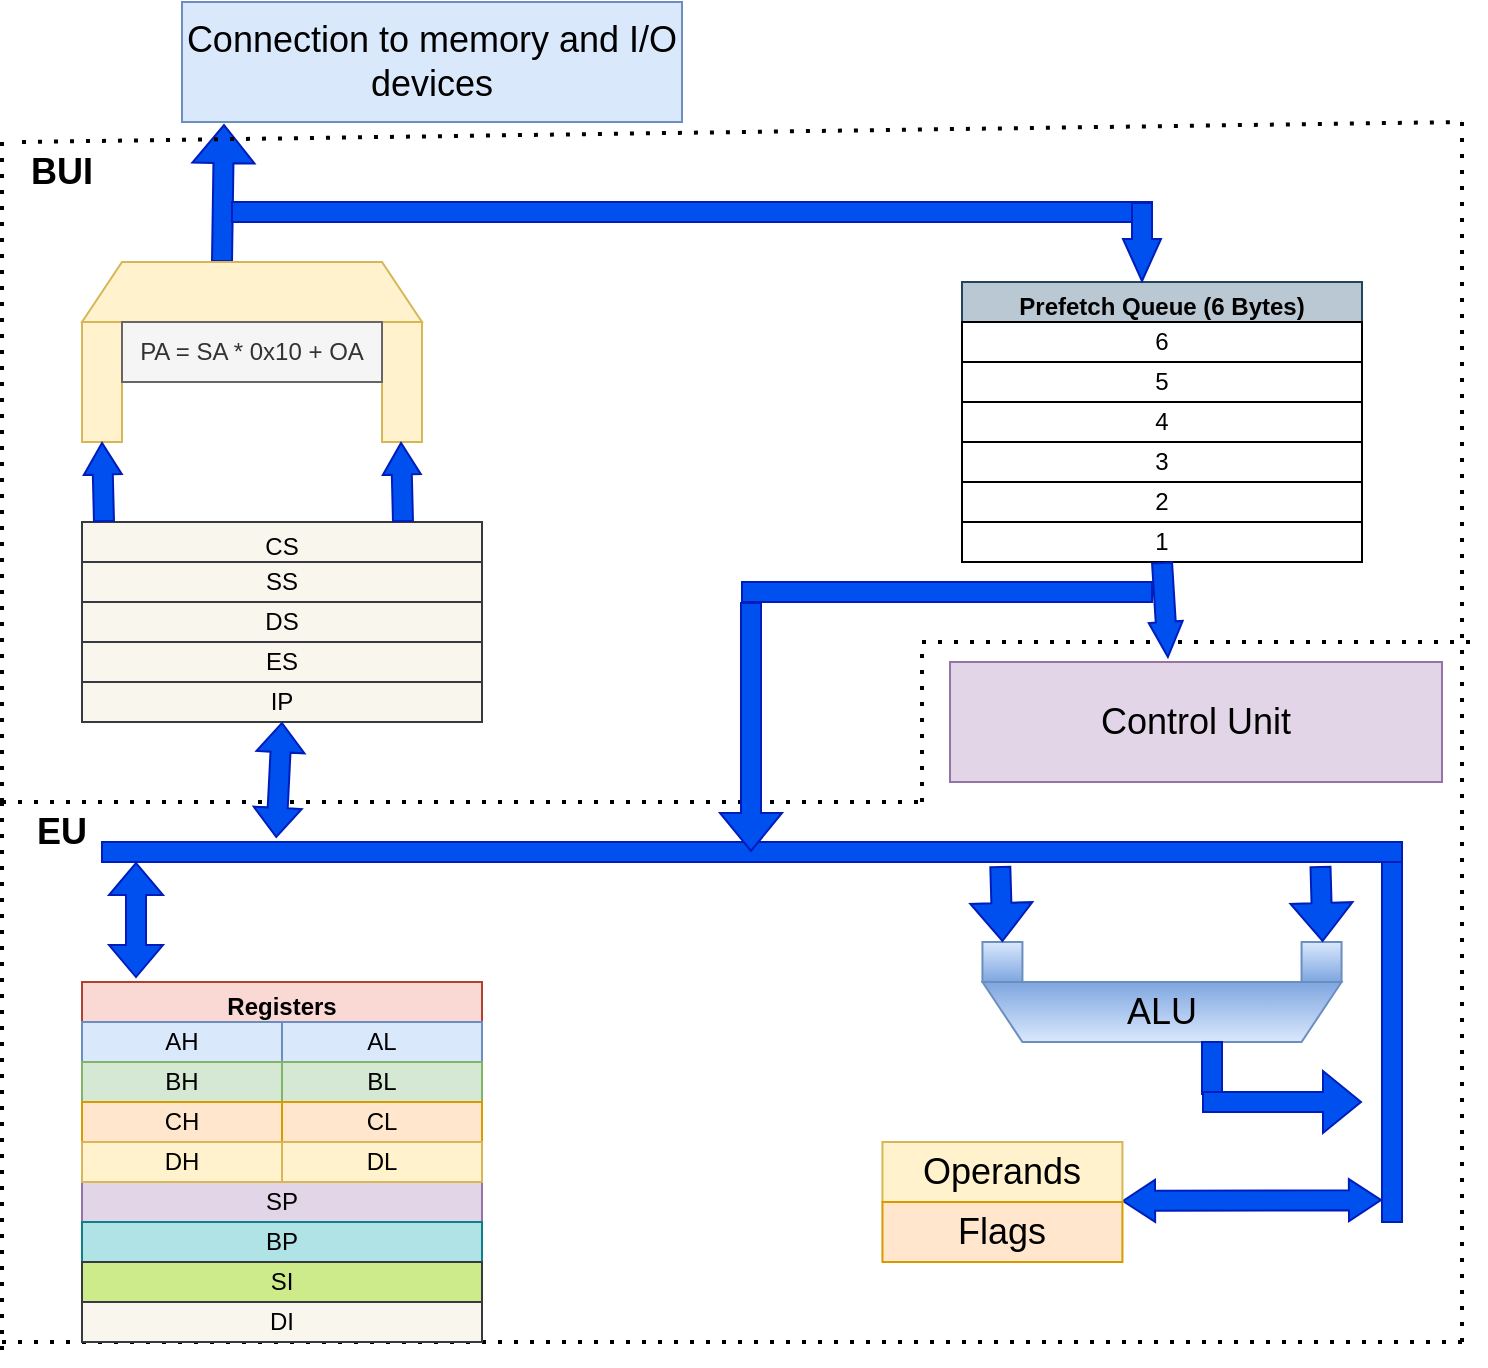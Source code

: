 <mxfile version="20.4.0" type="device"><diagram id="ZgaB3xSpjy_PQu0gBcx8" name="Seite-1"><mxGraphModel dx="2249" dy="744" grid="1" gridSize="10" guides="1" tooltips="1" connect="1" arrows="1" fold="1" page="1" pageScale="1" pageWidth="827" pageHeight="1169" math="0" shadow="0"><root><mxCell id="0"/><mxCell id="1" parent="0"/><mxCell id="2iAnT835aeZsjb-HOjOZ-1" value="Connection to memory and I/O devices" style="rounded=0;whiteSpace=wrap;html=1;fillColor=#dae8fc;strokeColor=#6c8ebf;fontSize=18;" vertex="1" parent="1"><mxGeometry x="30" y="20" width="250" height="60" as="geometry"/></mxCell><mxCell id="2iAnT835aeZsjb-HOjOZ-3" value="" style="shape=flexArrow;endArrow=classic;html=1;rounded=0;entryX=0.084;entryY=1.017;entryDx=0;entryDy=0;entryPerimeter=0;fillColor=#0050ef;strokeColor=#001DBC;" edge="1" parent="1" target="2iAnT835aeZsjb-HOjOZ-1"><mxGeometry width="50" height="50" relative="1" as="geometry"><mxPoint x="50" y="150" as="sourcePoint"/><mxPoint x="50" y="80" as="targetPoint"/></mxGeometry></mxCell><mxCell id="2iAnT835aeZsjb-HOjOZ-4" value="" style="rounded=0;whiteSpace=wrap;html=1;fillColor=#0050ef;fontColor=#ffffff;strokeColor=#001DBC;" vertex="1" parent="1"><mxGeometry x="55" y="120" width="460" height="10" as="geometry"/></mxCell><mxCell id="2iAnT835aeZsjb-HOjOZ-7" value="Prefetch Queue (6 Bytes)" style="swimlane;fillColor=#bac8d3;strokeColor=#23445d;" vertex="1" parent="1"><mxGeometry x="420" y="160" width="200" height="140" as="geometry"/></mxCell><mxCell id="2iAnT835aeZsjb-HOjOZ-6" value="6" style="rounded=0;whiteSpace=wrap;html=1;" vertex="1" parent="2iAnT835aeZsjb-HOjOZ-7"><mxGeometry y="20" width="200" height="20" as="geometry"/></mxCell><mxCell id="2iAnT835aeZsjb-HOjOZ-8" value="5" style="rounded=0;whiteSpace=wrap;html=1;" vertex="1" parent="2iAnT835aeZsjb-HOjOZ-7"><mxGeometry y="40" width="200" height="20" as="geometry"/></mxCell><mxCell id="2iAnT835aeZsjb-HOjOZ-9" value="4" style="rounded=0;whiteSpace=wrap;html=1;" vertex="1" parent="2iAnT835aeZsjb-HOjOZ-7"><mxGeometry y="60" width="200" height="20" as="geometry"/></mxCell><mxCell id="2iAnT835aeZsjb-HOjOZ-10" value="3" style="rounded=0;whiteSpace=wrap;html=1;" vertex="1" parent="2iAnT835aeZsjb-HOjOZ-7"><mxGeometry y="80" width="200" height="20" as="geometry"/></mxCell><mxCell id="2iAnT835aeZsjb-HOjOZ-11" value="2" style="rounded=0;whiteSpace=wrap;html=1;" vertex="1" parent="2iAnT835aeZsjb-HOjOZ-7"><mxGeometry y="100" width="200" height="20" as="geometry"/></mxCell><mxCell id="2iAnT835aeZsjb-HOjOZ-12" value="1" style="rounded=0;whiteSpace=wrap;html=1;" vertex="1" parent="2iAnT835aeZsjb-HOjOZ-7"><mxGeometry y="120" width="200" height="20" as="geometry"/></mxCell><mxCell id="2iAnT835aeZsjb-HOjOZ-14" value="" style="endArrow=none;dashed=1;html=1;dashPattern=1 3;strokeWidth=2;rounded=0;" edge="1" parent="1"><mxGeometry width="50" height="50" relative="1" as="geometry"><mxPoint x="-60" y="420" as="sourcePoint"/><mxPoint x="-60" y="90" as="targetPoint"/></mxGeometry></mxCell><mxCell id="2iAnT835aeZsjb-HOjOZ-16" value="" style="endArrow=none;dashed=1;html=1;dashPattern=1 3;strokeWidth=2;rounded=0;" edge="1" parent="1"><mxGeometry width="50" height="50" relative="1" as="geometry"><mxPoint x="400" y="420" as="sourcePoint"/><mxPoint x="400" y="340" as="targetPoint"/></mxGeometry></mxCell><mxCell id="2iAnT835aeZsjb-HOjOZ-17" value="" style="endArrow=none;dashed=1;html=1;dashPattern=1 3;strokeWidth=2;rounded=0;" edge="1" parent="1"><mxGeometry width="50" height="50" relative="1" as="geometry"><mxPoint x="400" y="340" as="sourcePoint"/><mxPoint x="680" y="340" as="targetPoint"/></mxGeometry></mxCell><mxCell id="2iAnT835aeZsjb-HOjOZ-18" value="" style="endArrow=none;dashed=1;html=1;dashPattern=1 3;strokeWidth=2;rounded=0;" edge="1" parent="1"><mxGeometry width="50" height="50" relative="1" as="geometry"><mxPoint x="670" y="80" as="sourcePoint"/><mxPoint x="670" y="340" as="targetPoint"/></mxGeometry></mxCell><mxCell id="2iAnT835aeZsjb-HOjOZ-19" value="" style="endArrow=none;dashed=1;html=1;dashPattern=1 3;strokeWidth=2;rounded=0;" edge="1" parent="1"><mxGeometry width="50" height="50" relative="1" as="geometry"><mxPoint x="-50" y="90" as="sourcePoint"/><mxPoint x="670" y="80" as="targetPoint"/></mxGeometry></mxCell><mxCell id="2iAnT835aeZsjb-HOjOZ-20" value="&lt;b&gt;&lt;font style=&quot;font-size: 13px;&quot;&gt;&lt;font style=&quot;font-size: 14px;&quot;&gt;&lt;font style=&quot;font-size: 15px;&quot;&gt;&lt;font style=&quot;font-size: 16px;&quot;&gt;&lt;font style=&quot;font-size: 17px;&quot;&gt;&lt;font style=&quot;font-size: 18px;&quot;&gt;BUI&lt;/font&gt;&lt;/font&gt;&lt;/font&gt;&lt;/font&gt;&lt;/font&gt;&lt;/font&gt;&lt;/b&gt;" style="text;html=1;strokeColor=none;fillColor=none;align=center;verticalAlign=middle;whiteSpace=wrap;rounded=0;" vertex="1" parent="1"><mxGeometry x="-60" y="90" width="60" height="30" as="geometry"/></mxCell><mxCell id="2iAnT835aeZsjb-HOjOZ-21" value="" style="endArrow=none;dashed=1;html=1;dashPattern=1 3;strokeWidth=2;rounded=0;startArrow=none;exitX=0;exitY=0;exitDx=0;exitDy=0;" edge="1" parent="1" source="2iAnT835aeZsjb-HOjOZ-26"><mxGeometry width="50" height="50" relative="1" as="geometry"><mxPoint x="-60" y="420" as="sourcePoint"/><mxPoint x="400" y="420" as="targetPoint"/></mxGeometry></mxCell><mxCell id="2iAnT835aeZsjb-HOjOZ-22" value="" style="endArrow=none;dashed=1;html=1;dashPattern=1 3;strokeWidth=2;rounded=0;fontSize=18;" edge="1" parent="1"><mxGeometry width="50" height="50" relative="1" as="geometry"><mxPoint x="-60" y="420" as="sourcePoint"/><mxPoint x="-60" y="700" as="targetPoint"/></mxGeometry></mxCell><mxCell id="2iAnT835aeZsjb-HOjOZ-23" value="" style="endArrow=none;dashed=1;html=1;dashPattern=1 3;strokeWidth=2;rounded=0;fontSize=18;" edge="1" parent="1"><mxGeometry width="50" height="50" relative="1" as="geometry"><mxPoint x="-60" y="690" as="sourcePoint"/><mxPoint x="670" y="690" as="targetPoint"/></mxGeometry></mxCell><mxCell id="2iAnT835aeZsjb-HOjOZ-24" value="" style="endArrow=none;dashed=1;html=1;dashPattern=1 3;strokeWidth=2;rounded=0;fontSize=18;" edge="1" parent="1"><mxGeometry width="50" height="50" relative="1" as="geometry"><mxPoint x="670" y="690" as="sourcePoint"/><mxPoint x="670" y="340" as="targetPoint"/></mxGeometry></mxCell><mxCell id="2iAnT835aeZsjb-HOjOZ-25" value="Control Unit" style="rounded=0;whiteSpace=wrap;html=1;fontSize=18;fillColor=#e1d5e7;strokeColor=#9673a6;" vertex="1" parent="1"><mxGeometry x="414" y="350" width="246" height="60" as="geometry"/></mxCell><mxCell id="2iAnT835aeZsjb-HOjOZ-26" value="EU" style="text;html=1;strokeColor=none;fillColor=none;align=center;verticalAlign=middle;whiteSpace=wrap;rounded=0;fontSize=18;fontStyle=1" vertex="1" parent="1"><mxGeometry x="-60" y="420" width="60" height="30" as="geometry"/></mxCell><mxCell id="2iAnT835aeZsjb-HOjOZ-27" value="" style="endArrow=none;dashed=1;html=1;dashPattern=1 3;strokeWidth=2;rounded=0;" edge="1" parent="1" target="2iAnT835aeZsjb-HOjOZ-26"><mxGeometry width="50" height="50" relative="1" as="geometry"><mxPoint x="-60" y="420" as="sourcePoint"/><mxPoint x="400" y="420" as="targetPoint"/></mxGeometry></mxCell><mxCell id="2iAnT835aeZsjb-HOjOZ-28" value="" style="shape=trapezoid;perimeter=trapezoidPerimeter;whiteSpace=wrap;html=1;fixedSize=1;fontSize=18;fillColor=#fff2cc;strokeColor=#d6b656;" vertex="1" parent="1"><mxGeometry x="-20" y="150" width="170" height="30" as="geometry"/></mxCell><mxCell id="2iAnT835aeZsjb-HOjOZ-29" value="" style="rounded=0;whiteSpace=wrap;html=1;fontSize=18;fillColor=#fff2cc;strokeColor=#d6b656;" vertex="1" parent="1"><mxGeometry x="130" y="180" width="20" height="60" as="geometry"/></mxCell><mxCell id="2iAnT835aeZsjb-HOjOZ-30" value="" style="rounded=0;whiteSpace=wrap;html=1;fontSize=18;fillColor=#fff2cc;strokeColor=#d6b656;" vertex="1" parent="1"><mxGeometry x="-20" y="180" width="20" height="60" as="geometry"/></mxCell><mxCell id="2iAnT835aeZsjb-HOjOZ-34" value="CS" style="swimlane;fontStyle=0;fillColor=#f9f7ed;strokeColor=#36393d;" vertex="1" parent="1"><mxGeometry x="-20" y="280" width="200" height="100" as="geometry"/></mxCell><mxCell id="2iAnT835aeZsjb-HOjOZ-35" value="SS" style="rounded=0;whiteSpace=wrap;html=1;fillColor=#f9f7ed;strokeColor=#36393d;" vertex="1" parent="2iAnT835aeZsjb-HOjOZ-34"><mxGeometry y="20" width="200" height="20" as="geometry"/></mxCell><mxCell id="2iAnT835aeZsjb-HOjOZ-36" value="DS" style="rounded=0;whiteSpace=wrap;html=1;fillColor=#f9f7ed;strokeColor=#36393d;" vertex="1" parent="2iAnT835aeZsjb-HOjOZ-34"><mxGeometry y="40" width="200" height="20" as="geometry"/></mxCell><mxCell id="2iAnT835aeZsjb-HOjOZ-37" value="ES" style="rounded=0;whiteSpace=wrap;html=1;fillColor=#f9f7ed;strokeColor=#36393d;" vertex="1" parent="2iAnT835aeZsjb-HOjOZ-34"><mxGeometry y="60" width="200" height="20" as="geometry"/></mxCell><mxCell id="2iAnT835aeZsjb-HOjOZ-38" value="IP" style="rounded=0;whiteSpace=wrap;html=1;fillColor=#f9f7ed;strokeColor=#36393d;" vertex="1" parent="2iAnT835aeZsjb-HOjOZ-34"><mxGeometry y="80" width="200" height="20" as="geometry"/></mxCell><mxCell id="2iAnT835aeZsjb-HOjOZ-42" value="" style="shape=flexArrow;endArrow=classic;html=1;rounded=0;fontSize=18;entryX=0.5;entryY=1;entryDx=0;entryDy=0;endWidth=8;endSize=4.93;fillColor=#0050ef;strokeColor=#001DBC;" edge="1" parent="1"><mxGeometry width="50" height="50" relative="1" as="geometry"><mxPoint x="140.5" y="280" as="sourcePoint"/><mxPoint x="139.5" y="240" as="targetPoint"/><Array as="points"><mxPoint x="140" y="280"/></Array></mxGeometry></mxCell><mxCell id="2iAnT835aeZsjb-HOjOZ-44" value="Registers" style="swimlane;fillColor=#fad9d5;strokeColor=#ae4132;" vertex="1" parent="1"><mxGeometry x="-20" y="510" width="200" height="180" as="geometry"/></mxCell><mxCell id="2iAnT835aeZsjb-HOjOZ-45" value="AH" style="rounded=0;whiteSpace=wrap;html=1;fillColor=#dae8fc;strokeColor=#6c8ebf;" vertex="1" parent="2iAnT835aeZsjb-HOjOZ-44"><mxGeometry y="20" width="100" height="20" as="geometry"/></mxCell><mxCell id="2iAnT835aeZsjb-HOjOZ-49" value="SP" style="rounded=0;whiteSpace=wrap;html=1;fillColor=#e1d5e7;strokeColor=#9673a6;" vertex="1" parent="2iAnT835aeZsjb-HOjOZ-44"><mxGeometry y="100" width="200" height="20" as="geometry"/></mxCell><mxCell id="2iAnT835aeZsjb-HOjOZ-50" value="BP" style="rounded=0;whiteSpace=wrap;html=1;fillColor=#b0e3e6;strokeColor=#0e8088;" vertex="1" parent="2iAnT835aeZsjb-HOjOZ-44"><mxGeometry y="120" width="200" height="20" as="geometry"/></mxCell><mxCell id="2iAnT835aeZsjb-HOjOZ-51" value="AL" style="rounded=0;whiteSpace=wrap;html=1;fillColor=#dae8fc;strokeColor=#6c8ebf;" vertex="1" parent="2iAnT835aeZsjb-HOjOZ-44"><mxGeometry x="100" y="20" width="100" height="20" as="geometry"/></mxCell><mxCell id="2iAnT835aeZsjb-HOjOZ-52" value="BH" style="rounded=0;whiteSpace=wrap;html=1;fillColor=#d5e8d4;strokeColor=#82b366;" vertex="1" parent="2iAnT835aeZsjb-HOjOZ-44"><mxGeometry y="40" width="100" height="20" as="geometry"/></mxCell><mxCell id="2iAnT835aeZsjb-HOjOZ-53" value="BL" style="rounded=0;whiteSpace=wrap;html=1;fillColor=#d5e8d4;strokeColor=#82b366;" vertex="1" parent="2iAnT835aeZsjb-HOjOZ-44"><mxGeometry x="100" y="40" width="100" height="20" as="geometry"/></mxCell><mxCell id="2iAnT835aeZsjb-HOjOZ-54" value="CH" style="rounded=0;whiteSpace=wrap;html=1;fillColor=#ffe6cc;strokeColor=#d79b00;" vertex="1" parent="2iAnT835aeZsjb-HOjOZ-44"><mxGeometry y="60" width="100" height="20" as="geometry"/></mxCell><mxCell id="2iAnT835aeZsjb-HOjOZ-55" value="CL" style="rounded=0;whiteSpace=wrap;html=1;fillColor=#ffe6cc;strokeColor=#d79b00;" vertex="1" parent="2iAnT835aeZsjb-HOjOZ-44"><mxGeometry x="100" y="60" width="100" height="20" as="geometry"/></mxCell><mxCell id="2iAnT835aeZsjb-HOjOZ-56" value="DH" style="rounded=0;whiteSpace=wrap;html=1;fillColor=#fff2cc;strokeColor=#d6b656;" vertex="1" parent="2iAnT835aeZsjb-HOjOZ-44"><mxGeometry y="80" width="100" height="20" as="geometry"/></mxCell><mxCell id="2iAnT835aeZsjb-HOjOZ-57" value="DL" style="rounded=0;whiteSpace=wrap;html=1;fillColor=#fff2cc;strokeColor=#d6b656;" vertex="1" parent="2iAnT835aeZsjb-HOjOZ-44"><mxGeometry x="100" y="80" width="100" height="20" as="geometry"/></mxCell><mxCell id="2iAnT835aeZsjb-HOjOZ-58" value="SI" style="rounded=0;whiteSpace=wrap;html=1;fillColor=#cdeb8b;strokeColor=#36393d;" vertex="1" parent="2iAnT835aeZsjb-HOjOZ-44"><mxGeometry y="140" width="200" height="20" as="geometry"/></mxCell><mxCell id="2iAnT835aeZsjb-HOjOZ-59" value="DI" style="rounded=0;whiteSpace=wrap;html=1;fillColor=#f9f7ed;strokeColor=#36393d;" vertex="1" parent="2iAnT835aeZsjb-HOjOZ-44"><mxGeometry y="160" width="200" height="20" as="geometry"/></mxCell><mxCell id="2iAnT835aeZsjb-HOjOZ-60" value="" style="shape=flexArrow;endArrow=classic;startArrow=classic;html=1;rounded=0;fontSize=18;exitX=0.135;exitY=-0.011;exitDx=0;exitDy=0;exitPerimeter=0;fillColor=#0050ef;strokeColor=#001DBC;endWidth=16;endSize=5;startWidth=16;startSize=5;" edge="1" parent="1" source="2iAnT835aeZsjb-HOjOZ-44"><mxGeometry width="100" height="100" relative="1" as="geometry"><mxPoint x="30" y="490" as="sourcePoint"/><mxPoint x="7" y="450" as="targetPoint"/></mxGeometry></mxCell><mxCell id="2iAnT835aeZsjb-HOjOZ-61" value="" style="rounded=0;whiteSpace=wrap;html=1;fontSize=18;fillColor=#0050ef;fontColor=#ffffff;strokeColor=#001DBC;" vertex="1" parent="1"><mxGeometry x="-10" y="440" width="650" height="10" as="geometry"/></mxCell><mxCell id="2iAnT835aeZsjb-HOjOZ-62" value="" style="rounded=0;whiteSpace=wrap;html=1;fontSize=18;fillColor=#0050ef;fontColor=#ffffff;strokeColor=#001DBC;" vertex="1" parent="1"><mxGeometry x="630" y="450" width="10" height="180" as="geometry"/></mxCell><mxCell id="2iAnT835aeZsjb-HOjOZ-63" value="" style="shape=trapezoid;perimeter=trapezoidPerimeter;whiteSpace=wrap;html=1;fixedSize=1;fontSize=18;rotation=-180;fillColor=#dae8fc;gradientColor=#7ea6e0;strokeColor=#6c8ebf;" vertex="1" parent="1"><mxGeometry x="430.22" y="510" width="179.56" height="30" as="geometry"/></mxCell><mxCell id="2iAnT835aeZsjb-HOjOZ-64" value="" style="rounded=0;whiteSpace=wrap;html=1;fontSize=18;fillColor=#dae8fc;gradientColor=#7ea6e0;strokeColor=#6c8ebf;" vertex="1" parent="1"><mxGeometry x="430.22" y="490" width="20" height="20" as="geometry"/></mxCell><mxCell id="2iAnT835aeZsjb-HOjOZ-65" value="" style="rounded=0;whiteSpace=wrap;html=1;fontSize=18;fillColor=#dae8fc;gradientColor=#7ea6e0;strokeColor=#6c8ebf;" vertex="1" parent="1"><mxGeometry x="589.78" y="490" width="20" height="20" as="geometry"/></mxCell><mxCell id="2iAnT835aeZsjb-HOjOZ-67" value="ALU" style="text;html=1;strokeColor=none;fillColor=none;align=center;verticalAlign=middle;whiteSpace=wrap;rounded=0;fontSize=18;" vertex="1" parent="1"><mxGeometry x="490" y="510" width="60" height="30" as="geometry"/></mxCell><mxCell id="2iAnT835aeZsjb-HOjOZ-69" value="" style="shape=flexArrow;endArrow=classic;html=1;rounded=0;fontSize=18;exitX=0.691;exitY=1.2;exitDx=0;exitDy=0;exitPerimeter=0;entryX=0.5;entryY=0;entryDx=0;entryDy=0;fillColor=#0050ef;strokeColor=#001DBC;" edge="1" parent="1" source="2iAnT835aeZsjb-HOjOZ-61" target="2iAnT835aeZsjb-HOjOZ-64"><mxGeometry width="50" height="50" relative="1" as="geometry"><mxPoint x="420" y="450" as="sourcePoint"/><mxPoint x="440" y="480" as="targetPoint"/></mxGeometry></mxCell><mxCell id="2iAnT835aeZsjb-HOjOZ-70" value="" style="shape=flexArrow;endArrow=classic;html=1;rounded=0;fontSize=18;exitX=0.691;exitY=1.2;exitDx=0;exitDy=0;exitPerimeter=0;entryX=0.5;entryY=0;entryDx=0;entryDy=0;fillColor=#0050ef;strokeColor=#001DBC;" edge="1" parent="1"><mxGeometry width="50" height="50" relative="1" as="geometry"><mxPoint x="599.24" y="452" as="sourcePoint"/><mxPoint x="600.31" y="490" as="targetPoint"/></mxGeometry></mxCell><mxCell id="2iAnT835aeZsjb-HOjOZ-71" value="" style="rounded=0;whiteSpace=wrap;html=1;fontSize=18;fillColor=#0050ef;fontColor=#ffffff;strokeColor=#001DBC;" vertex="1" parent="1"><mxGeometry x="540" y="540" width="10" height="26" as="geometry"/></mxCell><mxCell id="2iAnT835aeZsjb-HOjOZ-72" value="" style="shape=flexArrow;endArrow=classic;html=1;rounded=0;fontSize=18;fillColor=#0050ef;strokeColor=#001DBC;" edge="1" parent="1"><mxGeometry width="50" height="50" relative="1" as="geometry"><mxPoint x="540" y="570" as="sourcePoint"/><mxPoint x="620" y="570" as="targetPoint"/></mxGeometry></mxCell><mxCell id="2iAnT835aeZsjb-HOjOZ-75" value="" style="shape=flexArrow;endArrow=classic;startArrow=classic;html=1;rounded=0;fontSize=18;entryX=0;entryY=0.75;entryDx=0;entryDy=0;startWidth=10;startSize=5.01;endWidth=10;endSize=5.01;fillColor=#0050ef;strokeColor=#001DBC;" edge="1" parent="1"><mxGeometry width="100" height="100" relative="1" as="geometry"><mxPoint x="500" y="619.5" as="sourcePoint"/><mxPoint x="630" y="619" as="targetPoint"/></mxGeometry></mxCell><mxCell id="2iAnT835aeZsjb-HOjOZ-76" value="Operands" style="rounded=0;whiteSpace=wrap;html=1;fontSize=18;fillColor=#fff2cc;strokeColor=#d6b656;" vertex="1" parent="1"><mxGeometry x="380.22" y="590" width="120" height="30" as="geometry"/></mxCell><mxCell id="2iAnT835aeZsjb-HOjOZ-77" value="Flags" style="rounded=0;whiteSpace=wrap;html=1;fontSize=18;fillColor=#ffe6cc;strokeColor=#d79b00;" vertex="1" parent="1"><mxGeometry x="380.22" y="620" width="120" height="30" as="geometry"/></mxCell><mxCell id="2iAnT835aeZsjb-HOjOZ-78" value="PA = SA * 0x10 + OA" style="text;html=1;align=center;verticalAlign=middle;whiteSpace=wrap;rounded=0;fontSize=12;fillColor=#f5f5f5;fontColor=#333333;strokeColor=#666666;" vertex="1" parent="1"><mxGeometry y="180" width="130" height="30" as="geometry"/></mxCell><mxCell id="2iAnT835aeZsjb-HOjOZ-79" value="" style="shape=flexArrow;endArrow=classic;html=1;rounded=0;fontSize=18;entryX=0.5;entryY=1;entryDx=0;entryDy=0;endWidth=8;endSize=4.93;fillColor=#0050ef;strokeColor=#001DBC;" edge="1" parent="1"><mxGeometry width="50" height="50" relative="1" as="geometry"><mxPoint x="-9" y="280" as="sourcePoint"/><mxPoint x="-10" y="240" as="targetPoint"/><Array as="points"><mxPoint x="-9.5" y="280"/></Array></mxGeometry></mxCell><mxCell id="2iAnT835aeZsjb-HOjOZ-80" value="" style="shape=flexArrow;endArrow=classic;html=1;rounded=0;fontSize=18;exitX=0.5;exitY=1;exitDx=0;exitDy=0;entryX=0.443;entryY=-0.033;entryDx=0;entryDy=0;entryPerimeter=0;endWidth=6;endSize=5.52;fillColor=#0050ef;strokeColor=#001DBC;" edge="1" parent="1" source="2iAnT835aeZsjb-HOjOZ-12" target="2iAnT835aeZsjb-HOjOZ-25"><mxGeometry width="50" height="50" relative="1" as="geometry"><mxPoint x="420" y="360" as="sourcePoint"/><mxPoint x="530" y="330" as="targetPoint"/></mxGeometry></mxCell><mxCell id="2iAnT835aeZsjb-HOjOZ-81" value="" style="shape=flexArrow;endArrow=classic;html=1;rounded=0;fontSize=18;fillColor=#0050ef;strokeColor=#001DBC;" edge="1" parent="1"><mxGeometry width="50" height="50" relative="1" as="geometry"><mxPoint x="314.5" y="320" as="sourcePoint"/><mxPoint x="314.5" y="445" as="targetPoint"/></mxGeometry></mxCell><mxCell id="2iAnT835aeZsjb-HOjOZ-82" value="" style="rounded=0;whiteSpace=wrap;html=1;fontSize=18;fillColor=#0050ef;fontColor=#ffffff;strokeColor=#001DBC;" vertex="1" parent="1"><mxGeometry x="310" y="310" width="205" height="10" as="geometry"/></mxCell><mxCell id="2iAnT835aeZsjb-HOjOZ-83" value="" style="shape=flexArrow;endArrow=classic;html=1;rounded=0;fontSize=18;endWidth=8;endSize=6.68;fillColor=#0050ef;strokeColor=#001DBC;" edge="1" parent="1"><mxGeometry width="50" height="50" relative="1" as="geometry"><mxPoint x="510" y="120" as="sourcePoint"/><mxPoint x="510" y="160" as="targetPoint"/><Array as="points"/></mxGeometry></mxCell><mxCell id="2iAnT835aeZsjb-HOjOZ-84" value="" style="shape=flexArrow;endArrow=classic;startArrow=classic;html=1;rounded=0;fontSize=18;exitX=0.134;exitY=-0.2;exitDx=0;exitDy=0;exitPerimeter=0;entryX=0.5;entryY=1;entryDx=0;entryDy=0;endWidth=13;endSize=4.53;startWidth=13;startSize=4.53;fillColor=#0050ef;strokeColor=#001DBC;" edge="1" parent="1" source="2iAnT835aeZsjb-HOjOZ-61" target="2iAnT835aeZsjb-HOjOZ-34"><mxGeometry width="100" height="100" relative="1" as="geometry"><mxPoint x="390" y="390" as="sourcePoint"/><mxPoint x="80" y="400" as="targetPoint"/></mxGeometry></mxCell></root></mxGraphModel></diagram></mxfile>